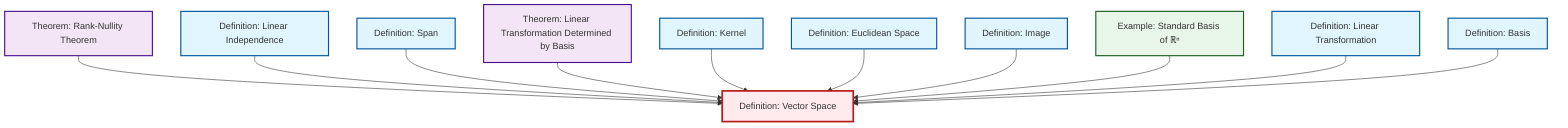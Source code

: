 graph TD
    classDef definition fill:#e1f5fe,stroke:#01579b,stroke-width:2px
    classDef theorem fill:#f3e5f5,stroke:#4a148c,stroke-width:2px
    classDef axiom fill:#fff3e0,stroke:#e65100,stroke-width:2px
    classDef example fill:#e8f5e9,stroke:#1b5e20,stroke-width:2px
    classDef current fill:#ffebee,stroke:#b71c1c,stroke-width:3px
    def-euclidean-space["Definition: Euclidean Space"]:::definition
    def-linear-independence["Definition: Linear Independence"]:::definition
    def-linear-transformation["Definition: Linear Transformation"]:::definition
    ex-standard-basis-rn["Example: Standard Basis of ℝⁿ"]:::example
    def-kernel["Definition: Kernel"]:::definition
    thm-linear-transformation-basis["Theorem: Linear Transformation Determined by Basis"]:::theorem
    def-vector-space["Definition: Vector Space"]:::definition
    thm-rank-nullity["Theorem: Rank-Nullity Theorem"]:::theorem
    def-span["Definition: Span"]:::definition
    def-basis["Definition: Basis"]:::definition
    def-image["Definition: Image"]:::definition
    thm-rank-nullity --> def-vector-space
    def-linear-independence --> def-vector-space
    def-span --> def-vector-space
    thm-linear-transformation-basis --> def-vector-space
    def-kernel --> def-vector-space
    def-euclidean-space --> def-vector-space
    def-image --> def-vector-space
    ex-standard-basis-rn --> def-vector-space
    def-linear-transformation --> def-vector-space
    def-basis --> def-vector-space
    class def-vector-space current